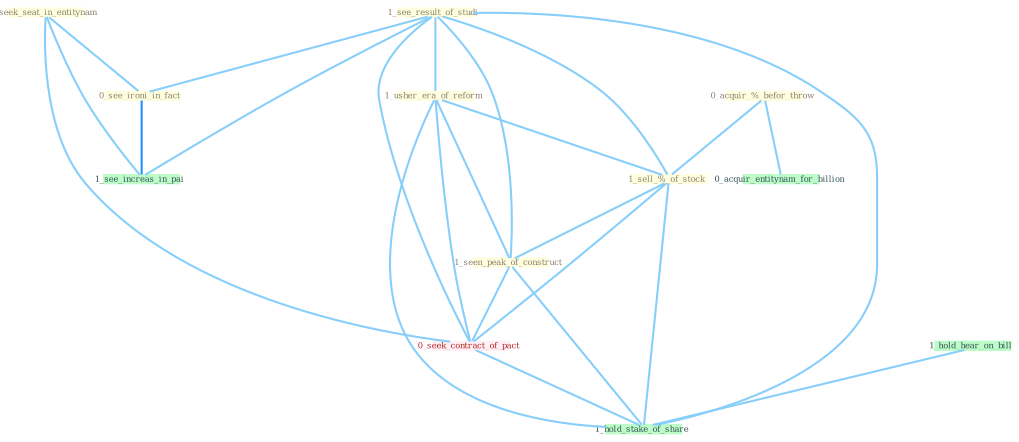 Graph G{ 
    node
    [shape=polygon,style=filled,width=.5,height=.06,color="#BDFCC9",fixedsize=true,fontsize=4,
    fontcolor="#2f4f4f"];
    {node
    [color="#ffffe0", fontcolor="#8b7d6b"] "1_seek_seat_in_entitynam " "1_see_result_of_studi " "0_acquir_%_befor_throw " "1_usher_era_of_reform " "0_see_ironi_in_fact " "1_sell_%_of_stock " "1_seen_peak_of_construct "}
{node [color="#fff0f5", fontcolor="#b22222"] "0_seek_contract_of_pact "}
edge [color="#B0E2FF"];

	"1_seek_seat_in_entitynam " -- "0_see_ironi_in_fact " [w="1", color="#87cefa" ];
	"1_seek_seat_in_entitynam " -- "0_seek_contract_of_pact " [w="1", color="#87cefa" ];
	"1_seek_seat_in_entitynam " -- "1_see_increas_in_pai " [w="1", color="#87cefa" ];
	"1_see_result_of_studi " -- "1_usher_era_of_reform " [w="1", color="#87cefa" ];
	"1_see_result_of_studi " -- "0_see_ironi_in_fact " [w="1", color="#87cefa" ];
	"1_see_result_of_studi " -- "1_sell_%_of_stock " [w="1", color="#87cefa" ];
	"1_see_result_of_studi " -- "1_seen_peak_of_construct " [w="1", color="#87cefa" ];
	"1_see_result_of_studi " -- "0_seek_contract_of_pact " [w="1", color="#87cefa" ];
	"1_see_result_of_studi " -- "1_see_increas_in_pai " [w="1", color="#87cefa" ];
	"1_see_result_of_studi " -- "1_hold_stake_of_share " [w="1", color="#87cefa" ];
	"0_acquir_%_befor_throw " -- "1_sell_%_of_stock " [w="1", color="#87cefa" ];
	"0_acquir_%_befor_throw " -- "0_acquir_entitynam_for_billion " [w="1", color="#87cefa" ];
	"1_usher_era_of_reform " -- "1_sell_%_of_stock " [w="1", color="#87cefa" ];
	"1_usher_era_of_reform " -- "1_seen_peak_of_construct " [w="1", color="#87cefa" ];
	"1_usher_era_of_reform " -- "0_seek_contract_of_pact " [w="1", color="#87cefa" ];
	"1_usher_era_of_reform " -- "1_hold_stake_of_share " [w="1", color="#87cefa" ];
	"0_see_ironi_in_fact " -- "1_see_increas_in_pai " [w="2", color="#1e90ff" , len=0.8];
	"1_sell_%_of_stock " -- "1_seen_peak_of_construct " [w="1", color="#87cefa" ];
	"1_sell_%_of_stock " -- "0_seek_contract_of_pact " [w="1", color="#87cefa" ];
	"1_sell_%_of_stock " -- "1_hold_stake_of_share " [w="1", color="#87cefa" ];
	"1_seen_peak_of_construct " -- "0_seek_contract_of_pact " [w="1", color="#87cefa" ];
	"1_seen_peak_of_construct " -- "1_hold_stake_of_share " [w="1", color="#87cefa" ];
	"0_seek_contract_of_pact " -- "1_hold_stake_of_share " [w="1", color="#87cefa" ];
	"1_hold_hear_on_bill " -- "1_hold_stake_of_share " [w="1", color="#87cefa" ];
}